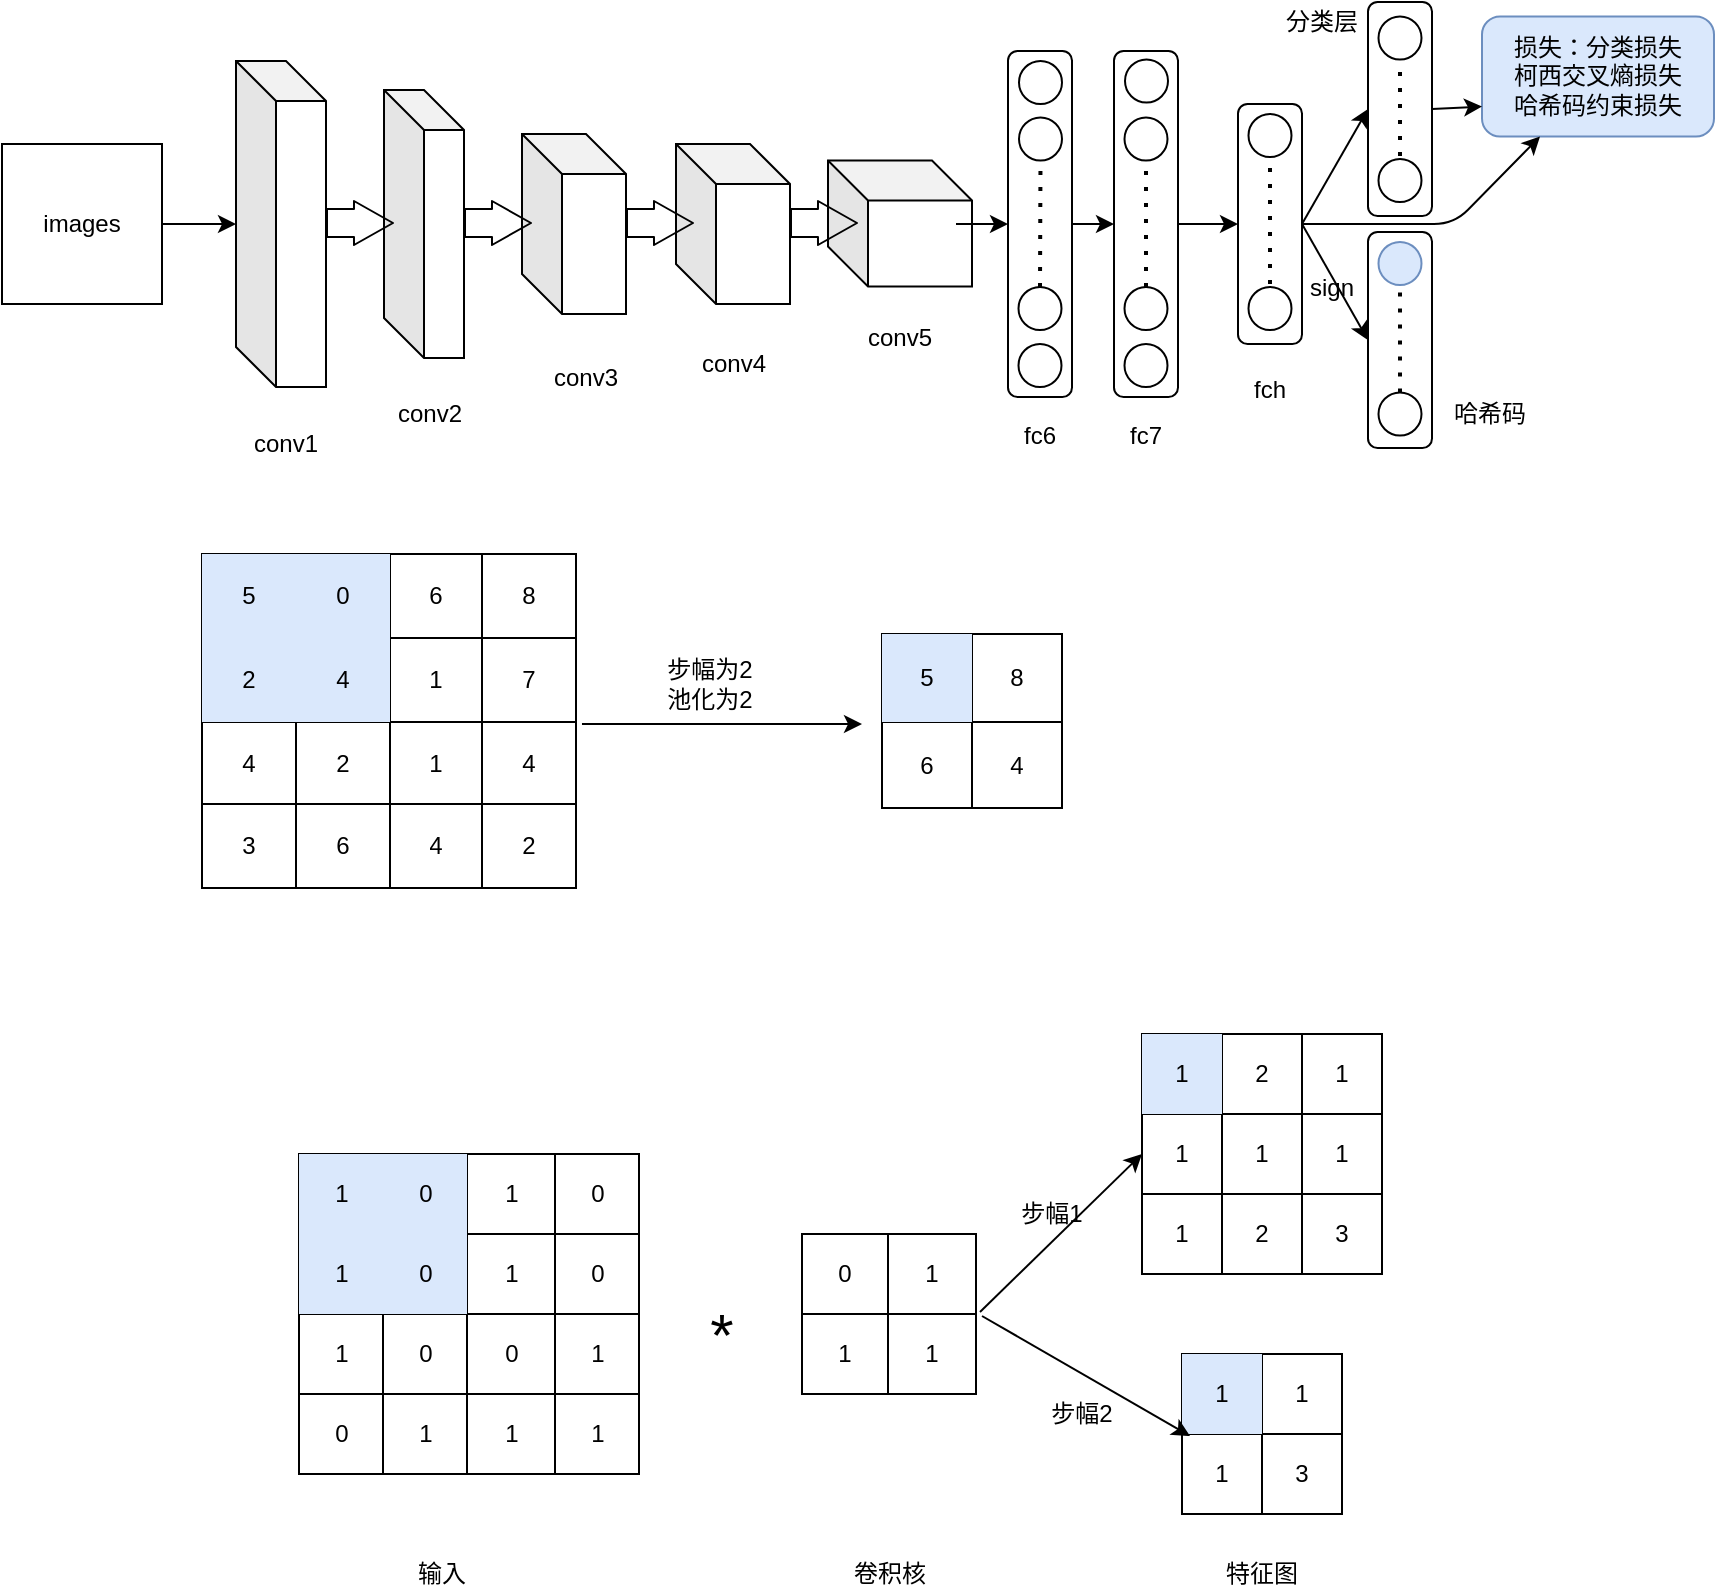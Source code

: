 <mxfile version="14.6.6" type="github">
  <diagram id="D8NKPkmcu6wGCr2dgx6K" name="Page-1">
    <mxGraphModel dx="942" dy="624" grid="0" gridSize="10" guides="1" tooltips="1" connect="1" arrows="1" fold="1" page="1" pageScale="1" pageWidth="827" pageHeight="1169" math="0" shadow="0">
      <root>
        <mxCell id="0" />
        <mxCell id="1" parent="0" />
        <mxCell id="2i0SkZTzkGKYEWNCyZpg-1" value="" style="shape=cube;whiteSpace=wrap;html=1;boundedLbl=1;backgroundOutline=1;darkOpacity=0.05;darkOpacity2=0.1;flipH=0;flipV=0;" parent="1" vertex="1">
          <mxGeometry x="137" y="213.5" width="45" height="163" as="geometry" />
        </mxCell>
        <mxCell id="2i0SkZTzkGKYEWNCyZpg-2" value="images" style="whiteSpace=wrap;html=1;aspect=fixed;" parent="1" vertex="1">
          <mxGeometry x="20" y="255" width="80" height="80" as="geometry" />
        </mxCell>
        <mxCell id="2i0SkZTzkGKYEWNCyZpg-3" value="" style="endArrow=classic;html=1;" parent="1" source="2i0SkZTzkGKYEWNCyZpg-2" target="2i0SkZTzkGKYEWNCyZpg-1" edge="1">
          <mxGeometry width="50" height="50" relative="1" as="geometry">
            <mxPoint x="110" y="350" as="sourcePoint" />
            <mxPoint x="160" y="300" as="targetPoint" />
          </mxGeometry>
        </mxCell>
        <mxCell id="2i0SkZTzkGKYEWNCyZpg-4" value="" style="shape=cube;whiteSpace=wrap;html=1;boundedLbl=1;backgroundOutline=1;darkOpacity=0.05;darkOpacity2=0.1;" parent="1" vertex="1">
          <mxGeometry x="211" y="228" width="40" height="134" as="geometry" />
        </mxCell>
        <mxCell id="2i0SkZTzkGKYEWNCyZpg-5" value="" style="shape=table;html=1;whiteSpace=wrap;startSize=0;container=1;collapsible=0;childLayout=tableLayout;" parent="1" vertex="1">
          <mxGeometry x="120" y="460" width="187" height="167" as="geometry" />
        </mxCell>
        <mxCell id="2i0SkZTzkGKYEWNCyZpg-38" style="shape=partialRectangle;html=1;whiteSpace=wrap;collapsible=0;dropTarget=0;pointerEvents=0;fillColor=none;top=0;left=0;bottom=0;right=0;points=[[0,0.5],[1,0.5]];portConstraint=eastwest;" parent="2i0SkZTzkGKYEWNCyZpg-5" vertex="1">
          <mxGeometry width="187" height="42" as="geometry" />
        </mxCell>
        <mxCell id="2i0SkZTzkGKYEWNCyZpg-39" value="5" style="shape=partialRectangle;html=1;whiteSpace=wrap;connectable=0;fillColor=#dae8fc;top=0;left=0;bottom=0;right=0;overflow=hidden;strokeColor=#6c8ebf;" parent="2i0SkZTzkGKYEWNCyZpg-38" vertex="1">
          <mxGeometry width="47" height="42" as="geometry" />
        </mxCell>
        <mxCell id="2i0SkZTzkGKYEWNCyZpg-40" value="0" style="shape=partialRectangle;html=1;whiteSpace=wrap;connectable=0;fillColor=#dae8fc;top=0;left=0;bottom=0;right=0;overflow=hidden;strokeColor=#6c8ebf;" parent="2i0SkZTzkGKYEWNCyZpg-38" vertex="1">
          <mxGeometry x="47" width="47" height="42" as="geometry" />
        </mxCell>
        <mxCell id="2i0SkZTzkGKYEWNCyZpg-41" value="6" style="shape=partialRectangle;html=1;whiteSpace=wrap;connectable=0;fillColor=none;top=0;left=0;bottom=0;right=0;overflow=hidden;" parent="2i0SkZTzkGKYEWNCyZpg-38" vertex="1">
          <mxGeometry x="94" width="46" height="42" as="geometry" />
        </mxCell>
        <mxCell id="2i0SkZTzkGKYEWNCyZpg-42" value="8" style="shape=partialRectangle;html=1;whiteSpace=wrap;connectable=0;fillColor=none;top=0;left=0;bottom=0;right=0;overflow=hidden;" parent="2i0SkZTzkGKYEWNCyZpg-38" vertex="1">
          <mxGeometry x="140" width="47" height="42" as="geometry" />
        </mxCell>
        <mxCell id="2i0SkZTzkGKYEWNCyZpg-10" value="" style="shape=partialRectangle;html=1;whiteSpace=wrap;collapsible=0;dropTarget=0;pointerEvents=0;fillColor=none;top=0;left=0;bottom=0;right=0;points=[[0,0.5],[1,0.5]];portConstraint=eastwest;" parent="2i0SkZTzkGKYEWNCyZpg-5" vertex="1">
          <mxGeometry y="42" width="187" height="42" as="geometry" />
        </mxCell>
        <mxCell id="2i0SkZTzkGKYEWNCyZpg-32" value="2" style="shape=partialRectangle;html=1;whiteSpace=wrap;connectable=0;fillColor=#dae8fc;top=0;left=0;bottom=0;right=0;overflow=hidden;strokeColor=#6c8ebf;" parent="2i0SkZTzkGKYEWNCyZpg-10" vertex="1">
          <mxGeometry width="47" height="42" as="geometry" />
        </mxCell>
        <mxCell id="2i0SkZTzkGKYEWNCyZpg-11" value="4" style="shape=partialRectangle;html=1;whiteSpace=wrap;connectable=0;fillColor=#dae8fc;top=0;left=0;bottom=0;right=0;overflow=hidden;strokeColor=#6c8ebf;" parent="2i0SkZTzkGKYEWNCyZpg-10" vertex="1">
          <mxGeometry x="47" width="47" height="42" as="geometry" />
        </mxCell>
        <mxCell id="2i0SkZTzkGKYEWNCyZpg-12" value="1" style="shape=partialRectangle;html=1;whiteSpace=wrap;connectable=0;fillColor=none;top=0;left=0;bottom=0;right=0;overflow=hidden;" parent="2i0SkZTzkGKYEWNCyZpg-10" vertex="1">
          <mxGeometry x="94" width="46" height="42" as="geometry" />
        </mxCell>
        <mxCell id="2i0SkZTzkGKYEWNCyZpg-13" value="7" style="shape=partialRectangle;html=1;whiteSpace=wrap;connectable=0;fillColor=none;top=0;left=0;bottom=0;right=0;overflow=hidden;" parent="2i0SkZTzkGKYEWNCyZpg-10" vertex="1">
          <mxGeometry x="140" width="47" height="42" as="geometry" />
        </mxCell>
        <mxCell id="2i0SkZTzkGKYEWNCyZpg-14" value="" style="shape=partialRectangle;html=1;whiteSpace=wrap;collapsible=0;dropTarget=0;pointerEvents=0;fillColor=none;top=0;left=0;bottom=0;right=0;points=[[0,0.5],[1,0.5]];portConstraint=eastwest;" parent="2i0SkZTzkGKYEWNCyZpg-5" vertex="1">
          <mxGeometry y="84" width="187" height="41" as="geometry" />
        </mxCell>
        <mxCell id="2i0SkZTzkGKYEWNCyZpg-33" value="4" style="shape=partialRectangle;html=1;whiteSpace=wrap;connectable=0;fillColor=none;top=0;left=0;bottom=0;right=0;overflow=hidden;" parent="2i0SkZTzkGKYEWNCyZpg-14" vertex="1">
          <mxGeometry width="47" height="41" as="geometry" />
        </mxCell>
        <mxCell id="2i0SkZTzkGKYEWNCyZpg-15" value="2" style="shape=partialRectangle;html=1;whiteSpace=wrap;connectable=0;fillColor=none;top=0;left=0;bottom=0;right=0;overflow=hidden;" parent="2i0SkZTzkGKYEWNCyZpg-14" vertex="1">
          <mxGeometry x="47" width="47" height="41" as="geometry" />
        </mxCell>
        <mxCell id="2i0SkZTzkGKYEWNCyZpg-16" value="1" style="shape=partialRectangle;html=1;whiteSpace=wrap;connectable=0;fillColor=none;top=0;left=0;bottom=0;right=0;overflow=hidden;" parent="2i0SkZTzkGKYEWNCyZpg-14" vertex="1">
          <mxGeometry x="94" width="46" height="41" as="geometry" />
        </mxCell>
        <mxCell id="2i0SkZTzkGKYEWNCyZpg-17" value="4" style="shape=partialRectangle;html=1;whiteSpace=wrap;connectable=0;fillColor=none;top=0;left=0;bottom=0;right=0;overflow=hidden;" parent="2i0SkZTzkGKYEWNCyZpg-14" vertex="1">
          <mxGeometry x="140" width="47" height="41" as="geometry" />
        </mxCell>
        <mxCell id="2i0SkZTzkGKYEWNCyZpg-6" value="" style="shape=partialRectangle;html=1;whiteSpace=wrap;collapsible=0;dropTarget=0;pointerEvents=0;fillColor=none;top=0;left=0;bottom=0;right=0;points=[[0,0.5],[1,0.5]];portConstraint=eastwest;" parent="2i0SkZTzkGKYEWNCyZpg-5" vertex="1">
          <mxGeometry y="125" width="187" height="42" as="geometry" />
        </mxCell>
        <mxCell id="2i0SkZTzkGKYEWNCyZpg-34" value="3" style="shape=partialRectangle;html=1;whiteSpace=wrap;connectable=0;fillColor=none;top=0;left=0;bottom=0;right=0;overflow=hidden;" parent="2i0SkZTzkGKYEWNCyZpg-6" vertex="1">
          <mxGeometry width="47" height="42" as="geometry" />
        </mxCell>
        <mxCell id="2i0SkZTzkGKYEWNCyZpg-7" value="6" style="shape=partialRectangle;html=1;whiteSpace=wrap;connectable=0;fillColor=none;top=0;left=0;bottom=0;right=0;overflow=hidden;" parent="2i0SkZTzkGKYEWNCyZpg-6" vertex="1">
          <mxGeometry x="47" width="47" height="42" as="geometry" />
        </mxCell>
        <mxCell id="2i0SkZTzkGKYEWNCyZpg-8" value="4" style="shape=partialRectangle;html=1;whiteSpace=wrap;connectable=0;fillColor=none;top=0;left=0;bottom=0;right=0;overflow=hidden;" parent="2i0SkZTzkGKYEWNCyZpg-6" vertex="1">
          <mxGeometry x="94" width="46" height="42" as="geometry" />
        </mxCell>
        <mxCell id="2i0SkZTzkGKYEWNCyZpg-9" value="2" style="shape=partialRectangle;html=1;whiteSpace=wrap;connectable=0;fillColor=none;top=0;left=0;bottom=0;right=0;overflow=hidden;" parent="2i0SkZTzkGKYEWNCyZpg-6" vertex="1">
          <mxGeometry x="140" width="47" height="42" as="geometry" />
        </mxCell>
        <mxCell id="2i0SkZTzkGKYEWNCyZpg-43" value="" style="endArrow=classic;html=1;exitX=1.016;exitY=0.024;exitDx=0;exitDy=0;exitPerimeter=0;" parent="1" source="2i0SkZTzkGKYEWNCyZpg-14" edge="1">
          <mxGeometry width="50" height="50" relative="1" as="geometry">
            <mxPoint x="350" y="565" as="sourcePoint" />
            <mxPoint x="450" y="545" as="targetPoint" />
          </mxGeometry>
        </mxCell>
        <mxCell id="2i0SkZTzkGKYEWNCyZpg-44" value="" style="shape=table;html=1;whiteSpace=wrap;startSize=0;container=1;collapsible=0;childLayout=tableLayout;" parent="1" vertex="1">
          <mxGeometry x="460" y="500" width="90" height="87" as="geometry" />
        </mxCell>
        <mxCell id="2i0SkZTzkGKYEWNCyZpg-45" value="" style="shape=partialRectangle;html=1;whiteSpace=wrap;collapsible=0;dropTarget=0;pointerEvents=0;fillColor=none;top=0;left=0;bottom=0;right=0;points=[[0,0.5],[1,0.5]];portConstraint=eastwest;" parent="2i0SkZTzkGKYEWNCyZpg-44" vertex="1">
          <mxGeometry width="90" height="44" as="geometry" />
        </mxCell>
        <mxCell id="2i0SkZTzkGKYEWNCyZpg-46" value="5" style="shape=partialRectangle;html=1;whiteSpace=wrap;connectable=0;fillColor=#dae8fc;top=0;left=0;bottom=0;right=0;overflow=hidden;strokeColor=#6c8ebf;" parent="2i0SkZTzkGKYEWNCyZpg-45" vertex="1">
          <mxGeometry width="45" height="44" as="geometry" />
        </mxCell>
        <mxCell id="2i0SkZTzkGKYEWNCyZpg-47" value="8" style="shape=partialRectangle;html=1;whiteSpace=wrap;connectable=0;fillColor=none;top=0;left=0;bottom=0;right=0;overflow=hidden;" parent="2i0SkZTzkGKYEWNCyZpg-45" vertex="1">
          <mxGeometry x="45" width="45" height="44" as="geometry" />
        </mxCell>
        <mxCell id="2i0SkZTzkGKYEWNCyZpg-49" value="" style="shape=partialRectangle;html=1;whiteSpace=wrap;collapsible=0;dropTarget=0;pointerEvents=0;fillColor=none;top=0;left=0;bottom=0;right=0;points=[[0,0.5],[1,0.5]];portConstraint=eastwest;" parent="2i0SkZTzkGKYEWNCyZpg-44" vertex="1">
          <mxGeometry y="44" width="90" height="43" as="geometry" />
        </mxCell>
        <mxCell id="2i0SkZTzkGKYEWNCyZpg-50" value="6" style="shape=partialRectangle;html=1;whiteSpace=wrap;connectable=0;fillColor=none;top=0;left=0;bottom=0;right=0;overflow=hidden;" parent="2i0SkZTzkGKYEWNCyZpg-49" vertex="1">
          <mxGeometry width="45" height="43" as="geometry" />
        </mxCell>
        <mxCell id="2i0SkZTzkGKYEWNCyZpg-51" value="4" style="shape=partialRectangle;html=1;whiteSpace=wrap;connectable=0;fillColor=none;top=0;left=0;bottom=0;right=0;overflow=hidden;" parent="2i0SkZTzkGKYEWNCyZpg-49" vertex="1">
          <mxGeometry x="45" width="45" height="43" as="geometry" />
        </mxCell>
        <mxCell id="2i0SkZTzkGKYEWNCyZpg-57" value="步幅为2&lt;br&gt;池化为2" style="text;html=1;strokeColor=none;fillColor=none;align=center;verticalAlign=middle;whiteSpace=wrap;rounded=0;" parent="1" vertex="1">
          <mxGeometry x="342" y="515" width="64" height="20" as="geometry" />
        </mxCell>
        <mxCell id="2i0SkZTzkGKYEWNCyZpg-58" value="" style="shape=table;html=1;whiteSpace=wrap;startSize=0;container=1;collapsible=0;childLayout=tableLayout;" parent="1" vertex="1">
          <mxGeometry x="168.5" y="760" width="170" height="160" as="geometry" />
        </mxCell>
        <mxCell id="2i0SkZTzkGKYEWNCyZpg-59" value="" style="shape=partialRectangle;html=1;whiteSpace=wrap;collapsible=0;dropTarget=0;pointerEvents=0;fillColor=none;top=0;left=0;bottom=0;right=0;points=[[0,0.5],[1,0.5]];portConstraint=eastwest;" parent="2i0SkZTzkGKYEWNCyZpg-58" vertex="1">
          <mxGeometry width="170" height="40" as="geometry" />
        </mxCell>
        <mxCell id="2i0SkZTzkGKYEWNCyZpg-71" value="1" style="shape=partialRectangle;html=1;whiteSpace=wrap;connectable=0;fillColor=#dae8fc;top=0;left=0;bottom=0;right=0;overflow=hidden;strokeColor=#6c8ebf;" parent="2i0SkZTzkGKYEWNCyZpg-59" vertex="1">
          <mxGeometry width="42" height="40" as="geometry" />
        </mxCell>
        <mxCell id="2i0SkZTzkGKYEWNCyZpg-60" value="0" style="shape=partialRectangle;html=1;whiteSpace=wrap;connectable=0;fillColor=#dae8fc;top=0;left=0;bottom=0;right=0;overflow=hidden;strokeColor=#6c8ebf;" parent="2i0SkZTzkGKYEWNCyZpg-59" vertex="1">
          <mxGeometry x="42" width="42" height="40" as="geometry" />
        </mxCell>
        <mxCell id="2i0SkZTzkGKYEWNCyZpg-61" value="1" style="shape=partialRectangle;html=1;whiteSpace=wrap;connectable=0;fillColor=none;top=0;left=0;bottom=0;right=0;overflow=hidden;" parent="2i0SkZTzkGKYEWNCyZpg-59" vertex="1">
          <mxGeometry x="84" width="44" height="40" as="geometry" />
        </mxCell>
        <mxCell id="2i0SkZTzkGKYEWNCyZpg-62" value="0" style="shape=partialRectangle;html=1;whiteSpace=wrap;connectable=0;fillColor=none;top=0;left=0;bottom=0;right=0;overflow=hidden;" parent="2i0SkZTzkGKYEWNCyZpg-59" vertex="1">
          <mxGeometry x="128" width="42" height="40" as="geometry" />
        </mxCell>
        <mxCell id="2i0SkZTzkGKYEWNCyZpg-63" value="" style="shape=partialRectangle;html=1;whiteSpace=wrap;collapsible=0;dropTarget=0;pointerEvents=0;fillColor=none;top=0;left=0;bottom=0;right=0;points=[[0,0.5],[1,0.5]];portConstraint=eastwest;" parent="2i0SkZTzkGKYEWNCyZpg-58" vertex="1">
          <mxGeometry y="40" width="170" height="40" as="geometry" />
        </mxCell>
        <mxCell id="2i0SkZTzkGKYEWNCyZpg-72" value="1" style="shape=partialRectangle;html=1;whiteSpace=wrap;connectable=0;fillColor=#dae8fc;top=0;left=0;bottom=0;right=0;overflow=hidden;strokeColor=#6c8ebf;" parent="2i0SkZTzkGKYEWNCyZpg-63" vertex="1">
          <mxGeometry width="42" height="40" as="geometry" />
        </mxCell>
        <mxCell id="2i0SkZTzkGKYEWNCyZpg-64" value="0" style="shape=partialRectangle;html=1;whiteSpace=wrap;connectable=0;fillColor=#dae8fc;top=0;left=0;bottom=0;right=0;overflow=hidden;strokeColor=#6c8ebf;" parent="2i0SkZTzkGKYEWNCyZpg-63" vertex="1">
          <mxGeometry x="42" width="42" height="40" as="geometry" />
        </mxCell>
        <mxCell id="2i0SkZTzkGKYEWNCyZpg-65" value="1" style="shape=partialRectangle;html=1;whiteSpace=wrap;connectable=0;fillColor=none;top=0;left=0;bottom=0;right=0;overflow=hidden;" parent="2i0SkZTzkGKYEWNCyZpg-63" vertex="1">
          <mxGeometry x="84" width="44" height="40" as="geometry" />
        </mxCell>
        <mxCell id="2i0SkZTzkGKYEWNCyZpg-66" value="0" style="shape=partialRectangle;html=1;whiteSpace=wrap;connectable=0;fillColor=none;top=0;left=0;bottom=0;right=0;overflow=hidden;" parent="2i0SkZTzkGKYEWNCyZpg-63" vertex="1">
          <mxGeometry x="128" width="42" height="40" as="geometry" />
        </mxCell>
        <mxCell id="2i0SkZTzkGKYEWNCyZpg-67" value="" style="shape=partialRectangle;html=1;whiteSpace=wrap;collapsible=0;dropTarget=0;pointerEvents=0;fillColor=none;top=0;left=0;bottom=0;right=0;points=[[0,0.5],[1,0.5]];portConstraint=eastwest;" parent="2i0SkZTzkGKYEWNCyZpg-58" vertex="1">
          <mxGeometry y="80" width="170" height="40" as="geometry" />
        </mxCell>
        <mxCell id="2i0SkZTzkGKYEWNCyZpg-73" value="1" style="shape=partialRectangle;html=1;whiteSpace=wrap;connectable=0;fillColor=none;top=0;left=0;bottom=0;right=0;overflow=hidden;" parent="2i0SkZTzkGKYEWNCyZpg-67" vertex="1">
          <mxGeometry width="42" height="40" as="geometry" />
        </mxCell>
        <mxCell id="2i0SkZTzkGKYEWNCyZpg-68" value="0" style="shape=partialRectangle;html=1;whiteSpace=wrap;connectable=0;fillColor=none;top=0;left=0;bottom=0;right=0;overflow=hidden;" parent="2i0SkZTzkGKYEWNCyZpg-67" vertex="1">
          <mxGeometry x="42" width="42" height="40" as="geometry" />
        </mxCell>
        <mxCell id="2i0SkZTzkGKYEWNCyZpg-69" value="0" style="shape=partialRectangle;html=1;whiteSpace=wrap;connectable=0;fillColor=none;top=0;left=0;bottom=0;right=0;overflow=hidden;" parent="2i0SkZTzkGKYEWNCyZpg-67" vertex="1">
          <mxGeometry x="84" width="44" height="40" as="geometry" />
        </mxCell>
        <mxCell id="2i0SkZTzkGKYEWNCyZpg-70" value="1" style="shape=partialRectangle;html=1;whiteSpace=wrap;connectable=0;fillColor=none;top=0;left=0;bottom=0;right=0;overflow=hidden;" parent="2i0SkZTzkGKYEWNCyZpg-67" vertex="1">
          <mxGeometry x="128" width="42" height="40" as="geometry" />
        </mxCell>
        <mxCell id="2i0SkZTzkGKYEWNCyZpg-74" style="shape=partialRectangle;html=1;whiteSpace=wrap;collapsible=0;dropTarget=0;pointerEvents=0;fillColor=none;top=0;left=0;bottom=0;right=0;points=[[0,0.5],[1,0.5]];portConstraint=eastwest;" parent="2i0SkZTzkGKYEWNCyZpg-58" vertex="1">
          <mxGeometry y="120" width="170" height="40" as="geometry" />
        </mxCell>
        <mxCell id="2i0SkZTzkGKYEWNCyZpg-75" value="0" style="shape=partialRectangle;html=1;whiteSpace=wrap;connectable=0;fillColor=none;top=0;left=0;bottom=0;right=0;overflow=hidden;" parent="2i0SkZTzkGKYEWNCyZpg-74" vertex="1">
          <mxGeometry width="42" height="40" as="geometry" />
        </mxCell>
        <mxCell id="2i0SkZTzkGKYEWNCyZpg-76" value="1" style="shape=partialRectangle;html=1;whiteSpace=wrap;connectable=0;fillColor=none;top=0;left=0;bottom=0;right=0;overflow=hidden;" parent="2i0SkZTzkGKYEWNCyZpg-74" vertex="1">
          <mxGeometry x="42" width="42" height="40" as="geometry" />
        </mxCell>
        <mxCell id="2i0SkZTzkGKYEWNCyZpg-77" value="1" style="shape=partialRectangle;html=1;whiteSpace=wrap;connectable=0;fillColor=none;top=0;left=0;bottom=0;right=0;overflow=hidden;" parent="2i0SkZTzkGKYEWNCyZpg-74" vertex="1">
          <mxGeometry x="84" width="44" height="40" as="geometry" />
        </mxCell>
        <mxCell id="2i0SkZTzkGKYEWNCyZpg-78" value="1" style="shape=partialRectangle;html=1;whiteSpace=wrap;connectable=0;fillColor=none;top=0;left=0;bottom=0;right=0;overflow=hidden;" parent="2i0SkZTzkGKYEWNCyZpg-74" vertex="1">
          <mxGeometry x="128" width="42" height="40" as="geometry" />
        </mxCell>
        <mxCell id="2i0SkZTzkGKYEWNCyZpg-79" value="" style="shape=table;html=1;whiteSpace=wrap;startSize=0;container=1;collapsible=0;childLayout=tableLayout;" parent="1" vertex="1">
          <mxGeometry x="420" y="800" width="87" height="80" as="geometry" />
        </mxCell>
        <mxCell id="2i0SkZTzkGKYEWNCyZpg-80" value="" style="shape=partialRectangle;html=1;whiteSpace=wrap;collapsible=0;dropTarget=0;pointerEvents=0;fillColor=none;top=0;left=0;bottom=0;right=0;points=[[0,0.5],[1,0.5]];portConstraint=eastwest;" parent="2i0SkZTzkGKYEWNCyZpg-79" vertex="1">
          <mxGeometry width="87" height="40" as="geometry" />
        </mxCell>
        <mxCell id="2i0SkZTzkGKYEWNCyZpg-81" value="0" style="shape=partialRectangle;html=1;whiteSpace=wrap;connectable=0;fillColor=none;top=0;left=0;bottom=0;right=0;overflow=hidden;" parent="2i0SkZTzkGKYEWNCyZpg-80" vertex="1">
          <mxGeometry width="43" height="40" as="geometry" />
        </mxCell>
        <mxCell id="2i0SkZTzkGKYEWNCyZpg-82" value="1" style="shape=partialRectangle;html=1;whiteSpace=wrap;connectable=0;fillColor=none;top=0;left=0;bottom=0;right=0;overflow=hidden;" parent="2i0SkZTzkGKYEWNCyZpg-80" vertex="1">
          <mxGeometry x="43" width="44" height="40" as="geometry" />
        </mxCell>
        <mxCell id="2i0SkZTzkGKYEWNCyZpg-84" value="" style="shape=partialRectangle;html=1;whiteSpace=wrap;collapsible=0;dropTarget=0;pointerEvents=0;fillColor=none;top=0;left=0;bottom=0;right=0;points=[[0,0.5],[1,0.5]];portConstraint=eastwest;" parent="2i0SkZTzkGKYEWNCyZpg-79" vertex="1">
          <mxGeometry y="40" width="87" height="40" as="geometry" />
        </mxCell>
        <mxCell id="2i0SkZTzkGKYEWNCyZpg-85" value="1" style="shape=partialRectangle;html=1;whiteSpace=wrap;connectable=0;fillColor=none;top=0;left=0;bottom=0;right=0;overflow=hidden;" parent="2i0SkZTzkGKYEWNCyZpg-84" vertex="1">
          <mxGeometry width="43" height="40" as="geometry" />
        </mxCell>
        <mxCell id="2i0SkZTzkGKYEWNCyZpg-86" value="1" style="shape=partialRectangle;html=1;whiteSpace=wrap;connectable=0;fillColor=none;top=0;left=0;bottom=0;right=0;overflow=hidden;" parent="2i0SkZTzkGKYEWNCyZpg-84" vertex="1">
          <mxGeometry x="43" width="44" height="40" as="geometry" />
        </mxCell>
        <mxCell id="2i0SkZTzkGKYEWNCyZpg-92" value="&lt;font style=&quot;font-size: 30px&quot;&gt;*&lt;/font&gt;" style="text;html=1;strokeColor=none;fillColor=none;align=center;verticalAlign=middle;whiteSpace=wrap;rounded=0;" parent="1" vertex="1">
          <mxGeometry x="360" y="840" width="40" height="20" as="geometry" />
        </mxCell>
        <mxCell id="2i0SkZTzkGKYEWNCyZpg-94" value="" style="shape=table;html=1;whiteSpace=wrap;startSize=0;container=1;collapsible=0;childLayout=tableLayout;" parent="1" vertex="1">
          <mxGeometry x="590" y="700" width="120" height="120" as="geometry" />
        </mxCell>
        <mxCell id="2i0SkZTzkGKYEWNCyZpg-95" value="" style="shape=partialRectangle;html=1;whiteSpace=wrap;collapsible=0;dropTarget=0;pointerEvents=0;fillColor=none;top=0;left=0;bottom=0;right=0;points=[[0,0.5],[1,0.5]];portConstraint=eastwest;" parent="2i0SkZTzkGKYEWNCyZpg-94" vertex="1">
          <mxGeometry width="120" height="40" as="geometry" />
        </mxCell>
        <mxCell id="2i0SkZTzkGKYEWNCyZpg-96" value="1" style="shape=partialRectangle;html=1;whiteSpace=wrap;connectable=0;fillColor=#dae8fc;top=0;left=0;bottom=0;right=0;overflow=hidden;strokeColor=#6c8ebf;" parent="2i0SkZTzkGKYEWNCyZpg-95" vertex="1">
          <mxGeometry width="40" height="40" as="geometry" />
        </mxCell>
        <mxCell id="2i0SkZTzkGKYEWNCyZpg-97" value="2" style="shape=partialRectangle;html=1;whiteSpace=wrap;connectable=0;fillColor=none;top=0;left=0;bottom=0;right=0;overflow=hidden;" parent="2i0SkZTzkGKYEWNCyZpg-95" vertex="1">
          <mxGeometry x="40" width="40" height="40" as="geometry" />
        </mxCell>
        <mxCell id="2i0SkZTzkGKYEWNCyZpg-98" value="1" style="shape=partialRectangle;html=1;whiteSpace=wrap;connectable=0;fillColor=none;top=0;left=0;bottom=0;right=0;overflow=hidden;" parent="2i0SkZTzkGKYEWNCyZpg-95" vertex="1">
          <mxGeometry x="80" width="40" height="40" as="geometry" />
        </mxCell>
        <mxCell id="2i0SkZTzkGKYEWNCyZpg-99" value="" style="shape=partialRectangle;html=1;whiteSpace=wrap;collapsible=0;dropTarget=0;pointerEvents=0;fillColor=none;top=0;left=0;bottom=0;right=0;points=[[0,0.5],[1,0.5]];portConstraint=eastwest;" parent="2i0SkZTzkGKYEWNCyZpg-94" vertex="1">
          <mxGeometry y="40" width="120" height="40" as="geometry" />
        </mxCell>
        <mxCell id="2i0SkZTzkGKYEWNCyZpg-100" value="1" style="shape=partialRectangle;html=1;whiteSpace=wrap;connectable=0;fillColor=none;top=0;left=0;bottom=0;right=0;overflow=hidden;" parent="2i0SkZTzkGKYEWNCyZpg-99" vertex="1">
          <mxGeometry width="40" height="40" as="geometry" />
        </mxCell>
        <mxCell id="2i0SkZTzkGKYEWNCyZpg-101" value="1" style="shape=partialRectangle;html=1;whiteSpace=wrap;connectable=0;fillColor=none;top=0;left=0;bottom=0;right=0;overflow=hidden;" parent="2i0SkZTzkGKYEWNCyZpg-99" vertex="1">
          <mxGeometry x="40" width="40" height="40" as="geometry" />
        </mxCell>
        <mxCell id="2i0SkZTzkGKYEWNCyZpg-102" value="1" style="shape=partialRectangle;html=1;whiteSpace=wrap;connectable=0;fillColor=none;top=0;left=0;bottom=0;right=0;overflow=hidden;" parent="2i0SkZTzkGKYEWNCyZpg-99" vertex="1">
          <mxGeometry x="80" width="40" height="40" as="geometry" />
        </mxCell>
        <mxCell id="2i0SkZTzkGKYEWNCyZpg-103" value="" style="shape=partialRectangle;html=1;whiteSpace=wrap;collapsible=0;dropTarget=0;pointerEvents=0;fillColor=none;top=0;left=0;bottom=0;right=0;points=[[0,0.5],[1,0.5]];portConstraint=eastwest;" parent="2i0SkZTzkGKYEWNCyZpg-94" vertex="1">
          <mxGeometry y="80" width="120" height="40" as="geometry" />
        </mxCell>
        <mxCell id="2i0SkZTzkGKYEWNCyZpg-104" value="1" style="shape=partialRectangle;html=1;whiteSpace=wrap;connectable=0;fillColor=none;top=0;left=0;bottom=0;right=0;overflow=hidden;" parent="2i0SkZTzkGKYEWNCyZpg-103" vertex="1">
          <mxGeometry width="40" height="40" as="geometry" />
        </mxCell>
        <mxCell id="2i0SkZTzkGKYEWNCyZpg-105" value="2" style="shape=partialRectangle;html=1;whiteSpace=wrap;connectable=0;fillColor=none;top=0;left=0;bottom=0;right=0;overflow=hidden;" parent="2i0SkZTzkGKYEWNCyZpg-103" vertex="1">
          <mxGeometry x="40" width="40" height="40" as="geometry" />
        </mxCell>
        <mxCell id="2i0SkZTzkGKYEWNCyZpg-106" value="3" style="shape=partialRectangle;html=1;whiteSpace=wrap;connectable=0;fillColor=none;top=0;left=0;bottom=0;right=0;overflow=hidden;" parent="2i0SkZTzkGKYEWNCyZpg-103" vertex="1">
          <mxGeometry x="80" width="40" height="40" as="geometry" />
        </mxCell>
        <mxCell id="2i0SkZTzkGKYEWNCyZpg-107" value="" style="endArrow=classic;html=1;exitX=1.023;exitY=-0.025;exitDx=0;exitDy=0;exitPerimeter=0;entryX=0;entryY=0.5;entryDx=0;entryDy=0;" parent="1" source="2i0SkZTzkGKYEWNCyZpg-84" target="2i0SkZTzkGKYEWNCyZpg-99" edge="1">
          <mxGeometry width="50" height="50" relative="1" as="geometry">
            <mxPoint x="520" y="840" as="sourcePoint" />
            <mxPoint x="570" y="790" as="targetPoint" />
          </mxGeometry>
        </mxCell>
        <mxCell id="2i0SkZTzkGKYEWNCyZpg-108" value="" style="shape=table;html=1;whiteSpace=wrap;startSize=0;container=1;collapsible=0;childLayout=tableLayout;" parent="1" vertex="1">
          <mxGeometry x="610" y="860" width="80" height="80" as="geometry" />
        </mxCell>
        <mxCell id="2i0SkZTzkGKYEWNCyZpg-109" value="" style="shape=partialRectangle;html=1;whiteSpace=wrap;collapsible=0;dropTarget=0;pointerEvents=0;fillColor=none;top=0;left=0;bottom=0;right=0;points=[[0,0.5],[1,0.5]];portConstraint=eastwest;" parent="2i0SkZTzkGKYEWNCyZpg-108" vertex="1">
          <mxGeometry width="80" height="40" as="geometry" />
        </mxCell>
        <mxCell id="2i0SkZTzkGKYEWNCyZpg-110" value="1" style="shape=partialRectangle;html=1;whiteSpace=wrap;connectable=0;fillColor=#dae8fc;top=0;left=0;bottom=0;right=0;overflow=hidden;strokeColor=#6c8ebf;" parent="2i0SkZTzkGKYEWNCyZpg-109" vertex="1">
          <mxGeometry width="40" height="40" as="geometry" />
        </mxCell>
        <mxCell id="2i0SkZTzkGKYEWNCyZpg-111" value="1" style="shape=partialRectangle;html=1;whiteSpace=wrap;connectable=0;fillColor=none;top=0;left=0;bottom=0;right=0;overflow=hidden;" parent="2i0SkZTzkGKYEWNCyZpg-109" vertex="1">
          <mxGeometry x="40" width="40" height="40" as="geometry" />
        </mxCell>
        <mxCell id="2i0SkZTzkGKYEWNCyZpg-113" value="" style="shape=partialRectangle;html=1;whiteSpace=wrap;collapsible=0;dropTarget=0;pointerEvents=0;fillColor=none;top=0;left=0;bottom=0;right=0;points=[[0,0.5],[1,0.5]];portConstraint=eastwest;" parent="2i0SkZTzkGKYEWNCyZpg-108" vertex="1">
          <mxGeometry y="40" width="80" height="40" as="geometry" />
        </mxCell>
        <mxCell id="2i0SkZTzkGKYEWNCyZpg-114" value="1" style="shape=partialRectangle;html=1;whiteSpace=wrap;connectable=0;fillColor=none;top=0;left=0;bottom=0;right=0;overflow=hidden;" parent="2i0SkZTzkGKYEWNCyZpg-113" vertex="1">
          <mxGeometry width="40" height="40" as="geometry" />
        </mxCell>
        <mxCell id="2i0SkZTzkGKYEWNCyZpg-115" value="3" style="shape=partialRectangle;html=1;whiteSpace=wrap;connectable=0;fillColor=none;top=0;left=0;bottom=0;right=0;overflow=hidden;" parent="2i0SkZTzkGKYEWNCyZpg-113" vertex="1">
          <mxGeometry x="40" width="40" height="40" as="geometry" />
        </mxCell>
        <mxCell id="2i0SkZTzkGKYEWNCyZpg-121" value="" style="endArrow=classic;html=1;entryX=0.05;entryY=0.025;entryDx=0;entryDy=0;entryPerimeter=0;" parent="1" target="2i0SkZTzkGKYEWNCyZpg-113" edge="1">
          <mxGeometry width="50" height="50" relative="1" as="geometry">
            <mxPoint x="510" y="841" as="sourcePoint" />
            <mxPoint x="580" y="870" as="targetPoint" />
          </mxGeometry>
        </mxCell>
        <mxCell id="2i0SkZTzkGKYEWNCyZpg-122" value="步幅1" style="text;html=1;strokeColor=none;fillColor=none;align=center;verticalAlign=middle;whiteSpace=wrap;rounded=0;" parent="1" vertex="1">
          <mxGeometry x="525" y="780" width="40" height="20" as="geometry" />
        </mxCell>
        <mxCell id="2i0SkZTzkGKYEWNCyZpg-123" value="步幅2" style="text;html=1;strokeColor=none;fillColor=none;align=center;verticalAlign=middle;whiteSpace=wrap;rounded=0;" parent="1" vertex="1">
          <mxGeometry x="540" y="880" width="40" height="20" as="geometry" />
        </mxCell>
        <mxCell id="2i0SkZTzkGKYEWNCyZpg-124" value="输入" style="text;html=1;strokeColor=none;fillColor=none;align=center;verticalAlign=middle;whiteSpace=wrap;rounded=0;" parent="1" vertex="1">
          <mxGeometry x="220" y="960" width="40" height="20" as="geometry" />
        </mxCell>
        <mxCell id="2i0SkZTzkGKYEWNCyZpg-125" value="卷积核" style="text;html=1;strokeColor=none;fillColor=none;align=center;verticalAlign=middle;whiteSpace=wrap;rounded=0;" parent="1" vertex="1">
          <mxGeometry x="444" y="960" width="40" height="20" as="geometry" />
        </mxCell>
        <mxCell id="2i0SkZTzkGKYEWNCyZpg-126" value="特征图" style="text;html=1;strokeColor=none;fillColor=none;align=center;verticalAlign=middle;whiteSpace=wrap;rounded=0;" parent="1" vertex="1">
          <mxGeometry x="630" y="960" width="40" height="20" as="geometry" />
        </mxCell>
        <mxCell id="-o8YuKHtcYQeL518NxPK-2" value="" style="shape=cube;whiteSpace=wrap;html=1;boundedLbl=1;backgroundOutline=1;darkOpacity=0.05;darkOpacity2=0.1;" vertex="1" parent="1">
          <mxGeometry x="280" y="250" width="52" height="90" as="geometry" />
        </mxCell>
        <mxCell id="-o8YuKHtcYQeL518NxPK-3" value="" style="shape=cube;whiteSpace=wrap;html=1;boundedLbl=1;backgroundOutline=1;darkOpacity=0.05;darkOpacity2=0.1;" vertex="1" parent="1">
          <mxGeometry x="357" y="255" width="57" height="80" as="geometry" />
        </mxCell>
        <mxCell id="-o8YuKHtcYQeL518NxPK-4" value="" style="shape=cube;whiteSpace=wrap;html=1;boundedLbl=1;backgroundOutline=1;darkOpacity=0.05;darkOpacity2=0.1;" vertex="1" parent="1">
          <mxGeometry x="433" y="263.25" width="72" height="63" as="geometry" />
        </mxCell>
        <mxCell id="-o8YuKHtcYQeL518NxPK-5" value="" style="rounded=1;whiteSpace=wrap;html=1;" vertex="1" parent="1">
          <mxGeometry x="523" y="208.5" width="32" height="173" as="geometry" />
        </mxCell>
        <mxCell id="-o8YuKHtcYQeL518NxPK-8" value="" style="rounded=1;whiteSpace=wrap;html=1;" vertex="1" parent="1">
          <mxGeometry x="638" y="235" width="32" height="120" as="geometry" />
        </mxCell>
        <mxCell id="-o8YuKHtcYQeL518NxPK-10" value="" style="ellipse;whiteSpace=wrap;html=1;aspect=fixed;" vertex="1" parent="1">
          <mxGeometry x="528.5" y="213.5" width="21.5" height="21.5" as="geometry" />
        </mxCell>
        <mxCell id="-o8YuKHtcYQeL518NxPK-11" value="" style="ellipse;whiteSpace=wrap;html=1;aspect=fixed;" vertex="1" parent="1">
          <mxGeometry x="528.5" y="241.75" width="21.5" height="21.5" as="geometry" />
        </mxCell>
        <mxCell id="-o8YuKHtcYQeL518NxPK-14" value="" style="ellipse;whiteSpace=wrap;html=1;aspect=fixed;" vertex="1" parent="1">
          <mxGeometry x="528.25" y="355" width="21.5" height="21.5" as="geometry" />
        </mxCell>
        <mxCell id="-o8YuKHtcYQeL518NxPK-15" value="" style="ellipse;whiteSpace=wrap;html=1;aspect=fixed;" vertex="1" parent="1">
          <mxGeometry x="528.25" y="326.5" width="21.5" height="21.5" as="geometry" />
        </mxCell>
        <mxCell id="-o8YuKHtcYQeL518NxPK-17" value="" style="endArrow=none;dashed=1;html=1;dashPattern=1 3;strokeWidth=2;entryX=0.5;entryY=1;entryDx=0;entryDy=0;exitX=0.5;exitY=0;exitDx=0;exitDy=0;" edge="1" parent="1">
          <mxGeometry width="50" height="50" relative="1" as="geometry">
            <mxPoint x="582" y="312.25" as="sourcePoint" />
            <mxPoint x="582" y="253.25" as="targetPoint" />
          </mxGeometry>
        </mxCell>
        <mxCell id="-o8YuKHtcYQeL518NxPK-18" value="" style="rounded=1;whiteSpace=wrap;html=1;" vertex="1" parent="1">
          <mxGeometry x="576" y="208.5" width="32" height="173" as="geometry" />
        </mxCell>
        <mxCell id="-o8YuKHtcYQeL518NxPK-19" value="" style="ellipse;whiteSpace=wrap;html=1;aspect=fixed;" vertex="1" parent="1">
          <mxGeometry x="581.5" y="212.75" width="21.5" height="21.5" as="geometry" />
        </mxCell>
        <mxCell id="-o8YuKHtcYQeL518NxPK-20" value="" style="ellipse;whiteSpace=wrap;html=1;aspect=fixed;" vertex="1" parent="1">
          <mxGeometry x="581.25" y="241.75" width="21.5" height="21.5" as="geometry" />
        </mxCell>
        <mxCell id="-o8YuKHtcYQeL518NxPK-21" value="" style="ellipse;whiteSpace=wrap;html=1;aspect=fixed;" vertex="1" parent="1">
          <mxGeometry x="581.25" y="355" width="21.5" height="21.5" as="geometry" />
        </mxCell>
        <mxCell id="-o8YuKHtcYQeL518NxPK-22" value="" style="ellipse;whiteSpace=wrap;html=1;aspect=fixed;" vertex="1" parent="1">
          <mxGeometry x="581.25" y="326.5" width="21.5" height="21.5" as="geometry" />
        </mxCell>
        <mxCell id="-o8YuKHtcYQeL518NxPK-26" value="" style="endArrow=none;dashed=1;html=1;dashPattern=1 3;strokeWidth=2;entryX=0.5;entryY=1;entryDx=0;entryDy=0;exitX=0.5;exitY=0;exitDx=0;exitDy=0;" edge="1" parent="1" source="-o8YuKHtcYQeL518NxPK-15" target="-o8YuKHtcYQeL518NxPK-11">
          <mxGeometry width="50" height="50" relative="1" as="geometry">
            <mxPoint x="415" y="446" as="sourcePoint" />
            <mxPoint x="465" y="396" as="targetPoint" />
          </mxGeometry>
        </mxCell>
        <mxCell id="-o8YuKHtcYQeL518NxPK-27" value="" style="endArrow=none;dashed=1;html=1;dashPattern=1 3;strokeWidth=2;entryX=0.5;entryY=1;entryDx=0;entryDy=0;exitX=0.5;exitY=0;exitDx=0;exitDy=0;" edge="1" parent="1" source="-o8YuKHtcYQeL518NxPK-22" target="-o8YuKHtcYQeL518NxPK-20">
          <mxGeometry width="50" height="50" relative="1" as="geometry">
            <mxPoint x="419" y="434" as="sourcePoint" />
            <mxPoint x="469" y="384" as="targetPoint" />
          </mxGeometry>
        </mxCell>
        <mxCell id="-o8YuKHtcYQeL518NxPK-28" value="" style="endArrow=classic;html=1;exitX=1;exitY=0.5;exitDx=0;exitDy=0;entryX=0;entryY=0.5;entryDx=0;entryDy=0;" edge="1" parent="1" source="-o8YuKHtcYQeL518NxPK-5" target="-o8YuKHtcYQeL518NxPK-18">
          <mxGeometry width="50" height="50" relative="1" as="geometry">
            <mxPoint x="422" y="435" as="sourcePoint" />
            <mxPoint x="472" y="385" as="targetPoint" />
          </mxGeometry>
        </mxCell>
        <mxCell id="-o8YuKHtcYQeL518NxPK-31" value="" style="ellipse;whiteSpace=wrap;html=1;aspect=fixed;" vertex="1" parent="1">
          <mxGeometry x="643.25" y="240" width="21.5" height="21.5" as="geometry" />
        </mxCell>
        <mxCell id="-o8YuKHtcYQeL518NxPK-32" value="" style="ellipse;whiteSpace=wrap;html=1;aspect=fixed;" vertex="1" parent="1">
          <mxGeometry x="643.25" y="326.5" width="21.5" height="21.5" as="geometry" />
        </mxCell>
        <mxCell id="-o8YuKHtcYQeL518NxPK-33" value="" style="endArrow=none;dashed=1;html=1;dashPattern=1 3;strokeWidth=2;entryX=0.5;entryY=1;entryDx=0;entryDy=0;" edge="1" parent="1" target="-o8YuKHtcYQeL518NxPK-31">
          <mxGeometry width="50" height="50" relative="1" as="geometry">
            <mxPoint x="654" y="325" as="sourcePoint" />
            <mxPoint x="704" y="404" as="targetPoint" />
          </mxGeometry>
        </mxCell>
        <mxCell id="-o8YuKHtcYQeL518NxPK-34" value="" style="endArrow=classic;html=1;exitX=1;exitY=0.5;exitDx=0;exitDy=0;entryX=0;entryY=0.5;entryDx=0;entryDy=0;" edge="1" parent="1" source="-o8YuKHtcYQeL518NxPK-18" target="-o8YuKHtcYQeL518NxPK-8">
          <mxGeometry width="50" height="50" relative="1" as="geometry">
            <mxPoint x="629" y="467" as="sourcePoint" />
            <mxPoint x="679" y="417" as="targetPoint" />
          </mxGeometry>
        </mxCell>
        <mxCell id="-o8YuKHtcYQeL518NxPK-35" value="" style="shape=flexArrow;endArrow=classic;html=1;width=14;endSize=6.17;endWidth=7;" edge="1" parent="1">
          <mxGeometry width="50" height="50" relative="1" as="geometry">
            <mxPoint x="182" y="294.5" as="sourcePoint" />
            <mxPoint x="216" y="294.5" as="targetPoint" />
          </mxGeometry>
        </mxCell>
        <mxCell id="-o8YuKHtcYQeL518NxPK-36" value="" style="shape=flexArrow;endArrow=classic;html=1;width=14;endSize=6.17;endWidth=7;" edge="1" parent="1">
          <mxGeometry width="50" height="50" relative="1" as="geometry">
            <mxPoint x="251" y="294.5" as="sourcePoint" />
            <mxPoint x="285" y="294.5" as="targetPoint" />
          </mxGeometry>
        </mxCell>
        <mxCell id="-o8YuKHtcYQeL518NxPK-37" value="" style="shape=flexArrow;endArrow=classic;html=1;width=14;endSize=6.17;endWidth=7;" edge="1" parent="1">
          <mxGeometry width="50" height="50" relative="1" as="geometry">
            <mxPoint x="332" y="294.5" as="sourcePoint" />
            <mxPoint x="366" y="294.5" as="targetPoint" />
          </mxGeometry>
        </mxCell>
        <mxCell id="-o8YuKHtcYQeL518NxPK-38" value="" style="shape=flexArrow;endArrow=classic;html=1;width=14;endSize=6.17;endWidth=7;" edge="1" parent="1">
          <mxGeometry width="50" height="50" relative="1" as="geometry">
            <mxPoint x="414" y="294.5" as="sourcePoint" />
            <mxPoint x="448" y="294.5" as="targetPoint" />
          </mxGeometry>
        </mxCell>
        <mxCell id="-o8YuKHtcYQeL518NxPK-39" value="" style="endArrow=classic;html=1;entryX=0;entryY=0.5;entryDx=0;entryDy=0;" edge="1" parent="1" target="-o8YuKHtcYQeL518NxPK-5">
          <mxGeometry width="50" height="50" relative="1" as="geometry">
            <mxPoint x="497" y="295" as="sourcePoint" />
            <mxPoint x="497" y="391" as="targetPoint" />
          </mxGeometry>
        </mxCell>
        <mxCell id="-o8YuKHtcYQeL518NxPK-42" value="" style="rounded=1;whiteSpace=wrap;html=1;" vertex="1" parent="1">
          <mxGeometry x="703" y="184" width="32" height="107" as="geometry" />
        </mxCell>
        <mxCell id="-o8YuKHtcYQeL518NxPK-43" value="" style="ellipse;whiteSpace=wrap;html=1;aspect=fixed;" vertex="1" parent="1">
          <mxGeometry x="708.25" y="191.25" width="21.5" height="21.5" as="geometry" />
        </mxCell>
        <mxCell id="-o8YuKHtcYQeL518NxPK-44" value="" style="ellipse;whiteSpace=wrap;html=1;aspect=fixed;" vertex="1" parent="1">
          <mxGeometry x="708.25" y="262.5" width="21.5" height="21.5" as="geometry" />
        </mxCell>
        <mxCell id="-o8YuKHtcYQeL518NxPK-45" value="" style="endArrow=none;dashed=1;html=1;dashPattern=1 3;strokeWidth=2;entryX=0.5;entryY=1;entryDx=0;entryDy=0;" edge="1" target="-o8YuKHtcYQeL518NxPK-43" parent="1">
          <mxGeometry width="50" height="50" relative="1" as="geometry">
            <mxPoint x="719" y="261" as="sourcePoint" />
            <mxPoint x="769" y="340" as="targetPoint" />
          </mxGeometry>
        </mxCell>
        <mxCell id="-o8YuKHtcYQeL518NxPK-46" value="" style="rounded=1;whiteSpace=wrap;html=1;" vertex="1" parent="1">
          <mxGeometry x="703" y="299" width="32" height="108" as="geometry" />
        </mxCell>
        <mxCell id="-o8YuKHtcYQeL518NxPK-47" value="" style="ellipse;whiteSpace=wrap;html=1;aspect=fixed;fillColor=#dae8fc;strokeColor=#6c8ebf;" vertex="1" parent="1">
          <mxGeometry x="708.25" y="304" width="21.5" height="21.5" as="geometry" />
        </mxCell>
        <mxCell id="-o8YuKHtcYQeL518NxPK-49" value="" style="endArrow=none;dashed=1;html=1;dashPattern=1 3;strokeWidth=2;entryX=0.5;entryY=1;entryDx=0;entryDy=0;startArrow=none;exitX=0.5;exitY=0;exitDx=0;exitDy=0;" edge="1" parent="1" target="-o8YuKHtcYQeL518NxPK-47" source="-o8YuKHtcYQeL518NxPK-48">
          <mxGeometry width="50" height="50" relative="1" as="geometry">
            <mxPoint x="719" y="370" as="sourcePoint" />
            <mxPoint x="769" y="468" as="targetPoint" />
          </mxGeometry>
        </mxCell>
        <mxCell id="-o8YuKHtcYQeL518NxPK-50" value="conv1" style="text;html=1;strokeColor=none;fillColor=none;align=center;verticalAlign=middle;whiteSpace=wrap;rounded=0;" vertex="1" parent="1">
          <mxGeometry x="142" y="395" width="40" height="20" as="geometry" />
        </mxCell>
        <mxCell id="-o8YuKHtcYQeL518NxPK-51" value="conv2" style="text;html=1;strokeColor=none;fillColor=none;align=center;verticalAlign=middle;whiteSpace=wrap;rounded=0;" vertex="1" parent="1">
          <mxGeometry x="214" y="380" width="40" height="20" as="geometry" />
        </mxCell>
        <mxCell id="-o8YuKHtcYQeL518NxPK-52" value="conv3" style="text;html=1;strokeColor=none;fillColor=none;align=center;verticalAlign=middle;whiteSpace=wrap;rounded=0;" vertex="1" parent="1">
          <mxGeometry x="292" y="361.5" width="40" height="20" as="geometry" />
        </mxCell>
        <mxCell id="-o8YuKHtcYQeL518NxPK-53" value="conv4" style="text;html=1;strokeColor=none;fillColor=none;align=center;verticalAlign=middle;whiteSpace=wrap;rounded=0;" vertex="1" parent="1">
          <mxGeometry x="366" y="355" width="40" height="20" as="geometry" />
        </mxCell>
        <mxCell id="-o8YuKHtcYQeL518NxPK-54" value="conv5" style="text;html=1;strokeColor=none;fillColor=none;align=center;verticalAlign=middle;whiteSpace=wrap;rounded=0;" vertex="1" parent="1">
          <mxGeometry x="449" y="342" width="40" height="20" as="geometry" />
        </mxCell>
        <mxCell id="-o8YuKHtcYQeL518NxPK-48" value="" style="ellipse;whiteSpace=wrap;html=1;aspect=fixed;" vertex="1" parent="1">
          <mxGeometry x="708.25" y="379.25" width="21.5" height="21.5" as="geometry" />
        </mxCell>
        <mxCell id="-o8YuKHtcYQeL518NxPK-57" value="" style="endArrow=classic;html=1;entryX=0;entryY=0.5;entryDx=0;entryDy=0;exitX=1;exitY=0.5;exitDx=0;exitDy=0;" edge="1" parent="1" source="-o8YuKHtcYQeL518NxPK-8" target="-o8YuKHtcYQeL518NxPK-42">
          <mxGeometry width="50" height="50" relative="1" as="geometry">
            <mxPoint x="619" y="484" as="sourcePoint" />
            <mxPoint x="669" y="434" as="targetPoint" />
          </mxGeometry>
        </mxCell>
        <mxCell id="-o8YuKHtcYQeL518NxPK-58" value="" style="endArrow=classic;html=1;exitX=1;exitY=0.5;exitDx=0;exitDy=0;entryX=0;entryY=0.5;entryDx=0;entryDy=0;" edge="1" parent="1" source="-o8YuKHtcYQeL518NxPK-8" target="-o8YuKHtcYQeL518NxPK-46">
          <mxGeometry width="50" height="50" relative="1" as="geometry">
            <mxPoint x="655" y="489" as="sourcePoint" />
            <mxPoint x="705" y="439" as="targetPoint" />
          </mxGeometry>
        </mxCell>
        <mxCell id="-o8YuKHtcYQeL518NxPK-59" value="fc6" style="text;html=1;strokeColor=none;fillColor=none;align=center;verticalAlign=middle;whiteSpace=wrap;rounded=0;" vertex="1" parent="1">
          <mxGeometry x="519" y="391" width="40" height="20" as="geometry" />
        </mxCell>
        <mxCell id="-o8YuKHtcYQeL518NxPK-60" value="fc7" style="text;html=1;strokeColor=none;fillColor=none;align=center;verticalAlign=middle;whiteSpace=wrap;rounded=0;" vertex="1" parent="1">
          <mxGeometry x="572" y="391" width="40" height="20" as="geometry" />
        </mxCell>
        <mxCell id="-o8YuKHtcYQeL518NxPK-61" value="fch" style="text;html=1;strokeColor=none;fillColor=none;align=center;verticalAlign=middle;whiteSpace=wrap;rounded=0;" vertex="1" parent="1">
          <mxGeometry x="634" y="368" width="40" height="20" as="geometry" />
        </mxCell>
        <mxCell id="-o8YuKHtcYQeL518NxPK-62" value="分类层" style="text;html=1;strokeColor=none;fillColor=none;align=center;verticalAlign=middle;whiteSpace=wrap;rounded=0;" vertex="1" parent="1">
          <mxGeometry x="660" y="184" width="40" height="20" as="geometry" />
        </mxCell>
        <mxCell id="-o8YuKHtcYQeL518NxPK-63" value="sign" style="text;html=1;strokeColor=none;fillColor=none;align=center;verticalAlign=middle;whiteSpace=wrap;rounded=0;" vertex="1" parent="1">
          <mxGeometry x="665" y="317" width="40" height="20" as="geometry" />
        </mxCell>
        <mxCell id="-o8YuKHtcYQeL518NxPK-64" value="哈希码" style="text;html=1;strokeColor=none;fillColor=none;align=center;verticalAlign=middle;whiteSpace=wrap;rounded=0;" vertex="1" parent="1">
          <mxGeometry x="744" y="380" width="40" height="20" as="geometry" />
        </mxCell>
        <mxCell id="-o8YuKHtcYQeL518NxPK-66" value="&lt;div&gt;&lt;span&gt;损失：分类损失&lt;/span&gt;&lt;/div&gt;&lt;div&gt;&lt;span&gt;柯西交叉熵损失&lt;/span&gt;&lt;/div&gt;&lt;div&gt;&lt;span&gt;哈希码约束损失&lt;/span&gt;&lt;/div&gt;" style="rounded=1;whiteSpace=wrap;html=1;align=center;fillColor=#dae8fc;strokeColor=#6c8ebf;" vertex="1" parent="1">
          <mxGeometry x="760" y="191.25" width="116" height="60" as="geometry" />
        </mxCell>
        <mxCell id="-o8YuKHtcYQeL518NxPK-67" value="" style="endArrow=classic;html=1;exitX=1;exitY=0.5;exitDx=0;exitDy=0;entryX=0.25;entryY=1;entryDx=0;entryDy=0;" edge="1" parent="1" source="-o8YuKHtcYQeL518NxPK-8" target="-o8YuKHtcYQeL518NxPK-66">
          <mxGeometry width="50" height="50" relative="1" as="geometry">
            <mxPoint x="743" y="521" as="sourcePoint" />
            <mxPoint x="793" y="471" as="targetPoint" />
            <Array as="points">
              <mxPoint x="746" y="295" />
            </Array>
          </mxGeometry>
        </mxCell>
        <mxCell id="-o8YuKHtcYQeL518NxPK-68" value="" style="endArrow=classic;html=1;exitX=1;exitY=0.5;exitDx=0;exitDy=0;entryX=0;entryY=0.75;entryDx=0;entryDy=0;" edge="1" parent="1" source="-o8YuKHtcYQeL518NxPK-42" target="-o8YuKHtcYQeL518NxPK-66">
          <mxGeometry width="50" height="50" relative="1" as="geometry">
            <mxPoint x="773" y="512" as="sourcePoint" />
            <mxPoint x="823" y="462" as="targetPoint" />
          </mxGeometry>
        </mxCell>
      </root>
    </mxGraphModel>
  </diagram>
</mxfile>
